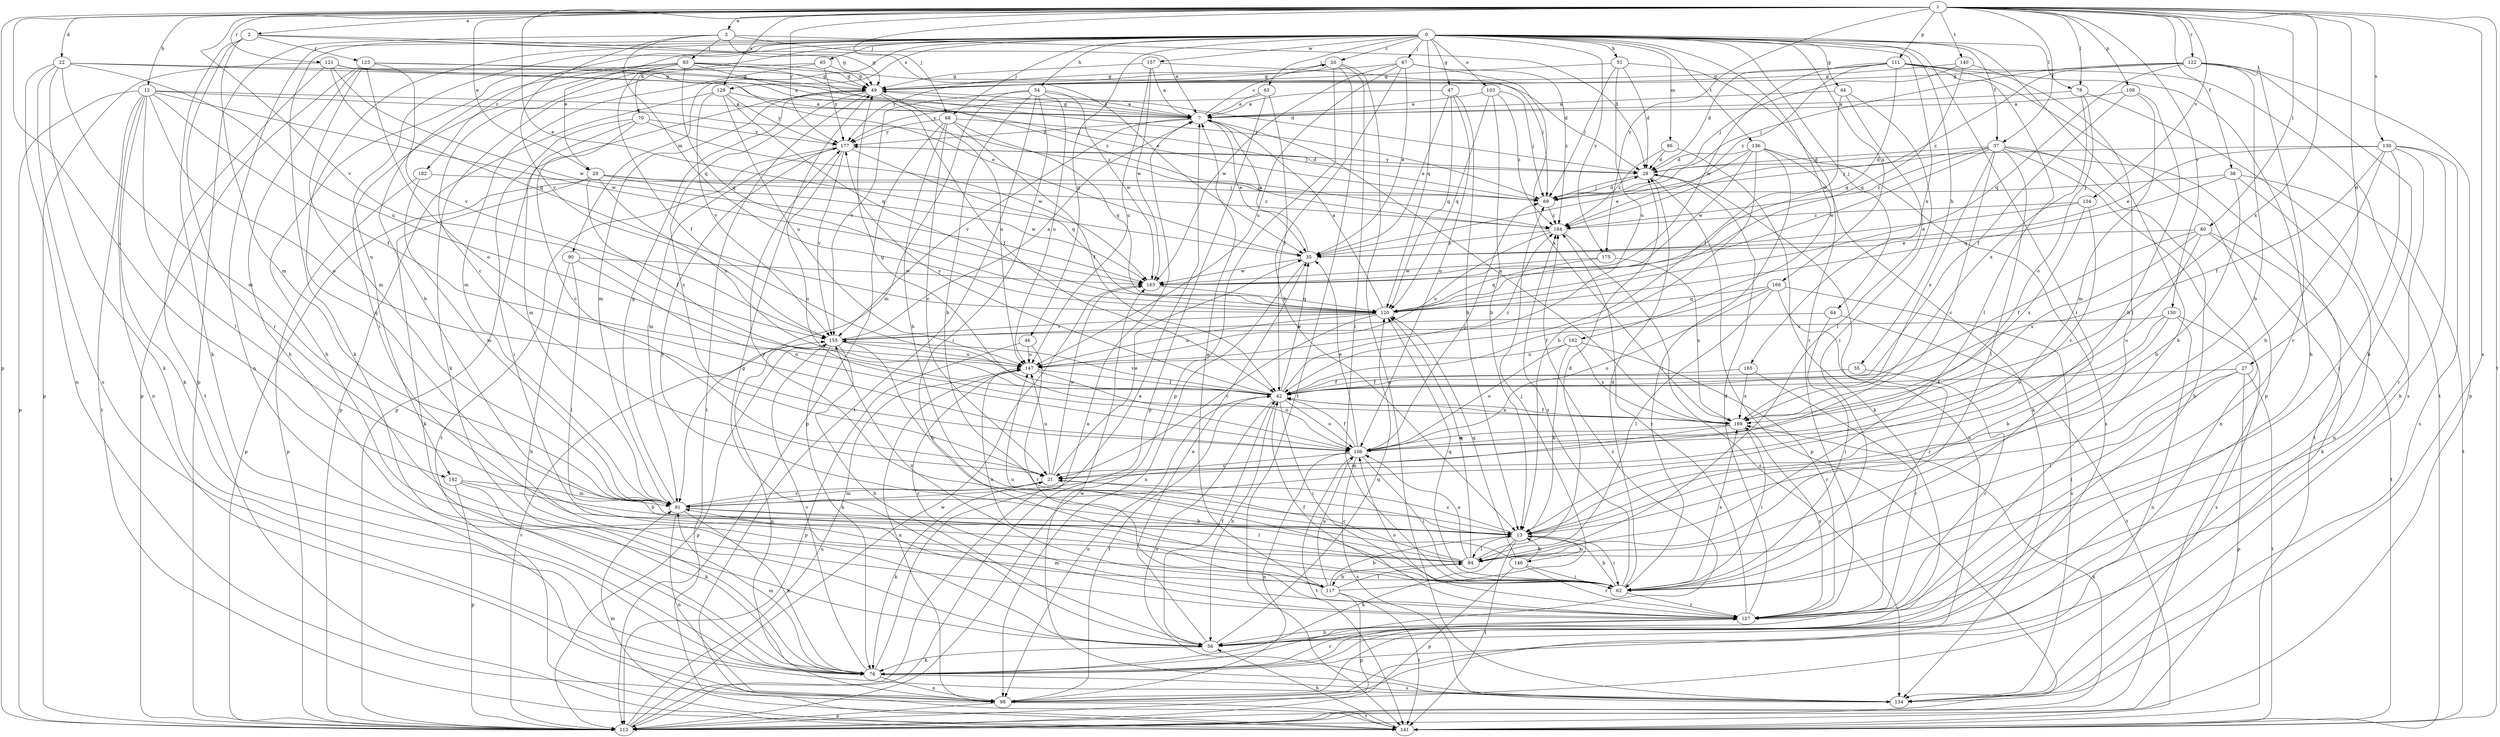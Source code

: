 strict digraph  {
0;
1;
2;
3;
7;
12;
13;
20;
21;
22;
27;
28;
29;
35;
37;
38;
42;
44;
46;
47;
49;
51;
54;
55;
56;
62;
63;
64;
65;
67;
68;
69;
70;
76;
78;
80;
83;
84;
86;
90;
91;
98;
103;
106;
108;
111;
113;
117;
120;
121;
122;
123;
127;
129;
130;
134;
136;
140;
141;
142;
146;
147;
150;
154;
155;
157;
162;
163;
165;
166;
169;
175;
177;
182;
184;
0 -> 20  [label=c];
0 -> 29  [label=e];
0 -> 37  [label=f];
0 -> 44  [label=g];
0 -> 46  [label=g];
0 -> 47  [label=g];
0 -> 51  [label=h];
0 -> 54  [label=h];
0 -> 55  [label=h];
0 -> 56  [label=h];
0 -> 62  [label=i];
0 -> 63  [label=j];
0 -> 64  [label=j];
0 -> 65  [label=j];
0 -> 67  [label=j];
0 -> 68  [label=j];
0 -> 70  [label=k];
0 -> 76  [label=k];
0 -> 78  [label=l];
0 -> 86  [label=m];
0 -> 90  [label=m];
0 -> 98  [label=n];
0 -> 103  [label=o];
0 -> 117  [label=q];
0 -> 120  [label=q];
0 -> 129  [label=s];
0 -> 136  [label=t];
0 -> 142  [label=u];
0 -> 157  [label=w];
0 -> 162  [label=w];
0 -> 165  [label=x];
0 -> 166  [label=x];
0 -> 175  [label=y];
0 -> 182  [label=z];
1 -> 2  [label=a];
1 -> 3  [label=a];
1 -> 12  [label=b];
1 -> 22  [label=d];
1 -> 27  [label=d];
1 -> 29  [label=e];
1 -> 35  [label=e];
1 -> 37  [label=f];
1 -> 38  [label=f];
1 -> 68  [label=j];
1 -> 78  [label=l];
1 -> 80  [label=l];
1 -> 108  [label=p];
1 -> 111  [label=p];
1 -> 113  [label=p];
1 -> 121  [label=r];
1 -> 122  [label=r];
1 -> 129  [label=s];
1 -> 130  [label=s];
1 -> 134  [label=s];
1 -> 140  [label=t];
1 -> 141  [label=t];
1 -> 142  [label=u];
1 -> 150  [label=v];
1 -> 154  [label=v];
1 -> 155  [label=v];
1 -> 169  [label=x];
1 -> 175  [label=y];
1 -> 177  [label=y];
2 -> 35  [label=e];
2 -> 49  [label=g];
2 -> 76  [label=k];
2 -> 91  [label=m];
2 -> 123  [label=r];
2 -> 127  [label=r];
3 -> 7  [label=a];
3 -> 28  [label=d];
3 -> 49  [label=g];
3 -> 83  [label=l];
3 -> 113  [label=p];
3 -> 120  [label=q];
3 -> 155  [label=v];
7 -> 20  [label=c];
7 -> 35  [label=e];
7 -> 49  [label=g];
7 -> 155  [label=v];
7 -> 177  [label=y];
12 -> 7  [label=a];
12 -> 42  [label=f];
12 -> 76  [label=k];
12 -> 84  [label=l];
12 -> 98  [label=n];
12 -> 106  [label=o];
12 -> 113  [label=p];
12 -> 141  [label=t];
12 -> 163  [label=w];
12 -> 184  [label=z];
13 -> 21  [label=c];
13 -> 62  [label=i];
13 -> 76  [label=k];
13 -> 84  [label=l];
13 -> 141  [label=t];
13 -> 146  [label=u];
20 -> 49  [label=g];
20 -> 62  [label=i];
20 -> 113  [label=p];
20 -> 134  [label=s];
20 -> 141  [label=t];
20 -> 177  [label=y];
21 -> 35  [label=e];
21 -> 76  [label=k];
21 -> 91  [label=m];
21 -> 147  [label=u];
21 -> 163  [label=w];
22 -> 49  [label=g];
22 -> 69  [label=j];
22 -> 76  [label=k];
22 -> 91  [label=m];
22 -> 98  [label=n];
22 -> 134  [label=s];
22 -> 147  [label=u];
27 -> 42  [label=f];
27 -> 62  [label=i];
27 -> 84  [label=l];
27 -> 113  [label=p];
27 -> 141  [label=t];
28 -> 69  [label=j];
28 -> 98  [label=n];
28 -> 113  [label=p];
28 -> 177  [label=y];
29 -> 42  [label=f];
29 -> 69  [label=j];
29 -> 76  [label=k];
29 -> 113  [label=p];
29 -> 147  [label=u];
29 -> 163  [label=w];
29 -> 184  [label=z];
35 -> 7  [label=a];
35 -> 98  [label=n];
35 -> 163  [label=w];
37 -> 21  [label=c];
37 -> 28  [label=d];
37 -> 56  [label=h];
37 -> 69  [label=j];
37 -> 84  [label=l];
37 -> 98  [label=n];
37 -> 141  [label=t];
37 -> 163  [label=w];
37 -> 169  [label=x];
37 -> 184  [label=z];
38 -> 13  [label=b];
38 -> 69  [label=j];
38 -> 98  [label=n];
38 -> 120  [label=q];
38 -> 141  [label=t];
42 -> 35  [label=e];
42 -> 56  [label=h];
42 -> 62  [label=i];
42 -> 98  [label=n];
42 -> 106  [label=o];
42 -> 134  [label=s];
42 -> 155  [label=v];
42 -> 169  [label=x];
42 -> 177  [label=y];
42 -> 184  [label=z];
44 -> 7  [label=a];
44 -> 42  [label=f];
44 -> 62  [label=i];
44 -> 84  [label=l];
46 -> 113  [label=p];
46 -> 127  [label=r];
46 -> 147  [label=u];
47 -> 7  [label=a];
47 -> 13  [label=b];
47 -> 35  [label=e];
47 -> 106  [label=o];
47 -> 120  [label=q];
49 -> 7  [label=a];
49 -> 21  [label=c];
49 -> 42  [label=f];
49 -> 91  [label=m];
49 -> 113  [label=p];
49 -> 141  [label=t];
49 -> 147  [label=u];
51 -> 28  [label=d];
51 -> 49  [label=g];
51 -> 69  [label=j];
51 -> 127  [label=r];
51 -> 147  [label=u];
54 -> 7  [label=a];
54 -> 13  [label=b];
54 -> 62  [label=i];
54 -> 91  [label=m];
54 -> 141  [label=t];
54 -> 147  [label=u];
54 -> 155  [label=v];
54 -> 163  [label=w];
55 -> 42  [label=f];
55 -> 127  [label=r];
56 -> 35  [label=e];
56 -> 42  [label=f];
56 -> 49  [label=g];
56 -> 76  [label=k];
56 -> 120  [label=q];
62 -> 13  [label=b];
62 -> 28  [label=d];
62 -> 120  [label=q];
62 -> 127  [label=r];
62 -> 147  [label=u];
62 -> 169  [label=x];
62 -> 184  [label=z];
63 -> 7  [label=a];
63 -> 42  [label=f];
63 -> 113  [label=p];
63 -> 177  [label=y];
64 -> 62  [label=i];
64 -> 141  [label=t];
64 -> 155  [label=v];
65 -> 49  [label=g];
65 -> 76  [label=k];
65 -> 91  [label=m];
65 -> 177  [label=y];
67 -> 13  [label=b];
67 -> 35  [label=e];
67 -> 49  [label=g];
67 -> 147  [label=u];
67 -> 163  [label=w];
67 -> 169  [label=x];
67 -> 184  [label=z];
68 -> 13  [label=b];
68 -> 21  [label=c];
68 -> 42  [label=f];
68 -> 69  [label=j];
68 -> 113  [label=p];
68 -> 120  [label=q];
68 -> 177  [label=y];
69 -> 28  [label=d];
69 -> 184  [label=z];
70 -> 21  [label=c];
70 -> 62  [label=i];
70 -> 91  [label=m];
70 -> 163  [label=w];
70 -> 177  [label=y];
76 -> 7  [label=a];
76 -> 91  [label=m];
76 -> 98  [label=n];
76 -> 127  [label=r];
76 -> 134  [label=s];
76 -> 155  [label=v];
76 -> 184  [label=z];
78 -> 7  [label=a];
78 -> 106  [label=o];
78 -> 134  [label=s];
78 -> 169  [label=x];
80 -> 35  [label=e];
80 -> 42  [label=f];
80 -> 76  [label=k];
80 -> 106  [label=o];
80 -> 141  [label=t];
80 -> 169  [label=x];
83 -> 13  [label=b];
83 -> 21  [label=c];
83 -> 28  [label=d];
83 -> 42  [label=f];
83 -> 49  [label=g];
83 -> 56  [label=h];
83 -> 62  [label=i];
83 -> 69  [label=j];
83 -> 120  [label=q];
83 -> 184  [label=z];
84 -> 21  [label=c];
84 -> 28  [label=d];
84 -> 106  [label=o];
84 -> 120  [label=q];
84 -> 177  [label=y];
84 -> 117  [label=h];
86 -> 28  [label=d];
86 -> 76  [label=k];
86 -> 184  [label=z];
90 -> 56  [label=h];
90 -> 84  [label=l];
90 -> 106  [label=o];
90 -> 163  [label=w];
91 -> 13  [label=b];
91 -> 21  [label=c];
91 -> 49  [label=g];
91 -> 76  [label=k];
91 -> 84  [label=l];
91 -> 98  [label=n];
98 -> 42  [label=f];
98 -> 113  [label=p];
98 -> 141  [label=t];
103 -> 7  [label=a];
103 -> 13  [label=b];
103 -> 69  [label=j];
103 -> 120  [label=q];
103 -> 184  [label=z];
106 -> 21  [label=c];
106 -> 35  [label=e];
106 -> 42  [label=f];
106 -> 62  [label=i];
106 -> 69  [label=j];
106 -> 98  [label=n];
106 -> 134  [label=s];
106 -> 141  [label=t];
108 -> 7  [label=a];
108 -> 13  [label=b];
108 -> 42  [label=f];
108 -> 91  [label=m];
111 -> 28  [label=d];
111 -> 49  [label=g];
111 -> 56  [label=h];
111 -> 84  [label=l];
111 -> 113  [label=p];
111 -> 120  [label=q];
111 -> 141  [label=t];
111 -> 163  [label=w];
111 -> 184  [label=z];
113 -> 7  [label=a];
113 -> 147  [label=u];
113 -> 155  [label=v];
113 -> 163  [label=w];
113 -> 169  [label=x];
117 -> 7  [label=a];
117 -> 13  [label=b];
117 -> 69  [label=j];
117 -> 84  [label=l];
117 -> 106  [label=o];
117 -> 113  [label=p];
117 -> 141  [label=t];
117 -> 147  [label=u];
117 -> 155  [label=v];
120 -> 7  [label=a];
120 -> 21  [label=c];
120 -> 147  [label=u];
120 -> 155  [label=v];
121 -> 7  [label=a];
121 -> 35  [label=e];
121 -> 49  [label=g];
121 -> 113  [label=p];
121 -> 120  [label=q];
121 -> 141  [label=t];
121 -> 163  [label=w];
122 -> 13  [label=b];
122 -> 49  [label=g];
122 -> 56  [label=h];
122 -> 69  [label=j];
122 -> 113  [label=p];
122 -> 120  [label=q];
122 -> 127  [label=r];
122 -> 184  [label=z];
123 -> 28  [label=d];
123 -> 49  [label=g];
123 -> 56  [label=h];
123 -> 91  [label=m];
123 -> 106  [label=o];
123 -> 113  [label=p];
123 -> 155  [label=v];
127 -> 28  [label=d];
127 -> 42  [label=f];
127 -> 56  [label=h];
127 -> 91  [label=m];
127 -> 106  [label=o];
127 -> 169  [label=x];
127 -> 184  [label=z];
129 -> 7  [label=a];
129 -> 113  [label=p];
129 -> 120  [label=q];
129 -> 147  [label=u];
129 -> 155  [label=v];
129 -> 177  [label=y];
130 -> 13  [label=b];
130 -> 28  [label=d];
130 -> 35  [label=e];
130 -> 42  [label=f];
130 -> 56  [label=h];
130 -> 62  [label=i];
130 -> 127  [label=r];
130 -> 134  [label=s];
134 -> 163  [label=w];
136 -> 13  [label=b];
136 -> 28  [label=d];
136 -> 35  [label=e];
136 -> 62  [label=i];
136 -> 76  [label=k];
136 -> 134  [label=s];
136 -> 163  [label=w];
140 -> 49  [label=g];
140 -> 69  [label=j];
140 -> 84  [label=l];
140 -> 120  [label=q];
141 -> 56  [label=h];
141 -> 91  [label=m];
142 -> 13  [label=b];
142 -> 76  [label=k];
142 -> 91  [label=m];
142 -> 113  [label=p];
146 -> 13  [label=b];
146 -> 62  [label=i];
146 -> 113  [label=p];
146 -> 120  [label=q];
146 -> 127  [label=r];
146 -> 177  [label=y];
147 -> 42  [label=f];
147 -> 98  [label=n];
147 -> 106  [label=o];
147 -> 127  [label=r];
150 -> 13  [label=b];
150 -> 98  [label=n];
150 -> 106  [label=o];
150 -> 134  [label=s];
150 -> 155  [label=v];
154 -> 21  [label=c];
154 -> 35  [label=e];
154 -> 169  [label=x];
154 -> 184  [label=z];
155 -> 7  [label=a];
155 -> 13  [label=b];
155 -> 56  [label=h];
155 -> 76  [label=k];
155 -> 98  [label=n];
155 -> 113  [label=p];
155 -> 147  [label=u];
157 -> 7  [label=a];
157 -> 49  [label=g];
157 -> 69  [label=j];
157 -> 147  [label=u];
157 -> 163  [label=w];
162 -> 13  [label=b];
162 -> 106  [label=o];
162 -> 127  [label=r];
162 -> 147  [label=u];
162 -> 169  [label=x];
163 -> 120  [label=q];
165 -> 42  [label=f];
165 -> 127  [label=r];
165 -> 169  [label=x];
166 -> 42  [label=f];
166 -> 84  [label=l];
166 -> 106  [label=o];
166 -> 120  [label=q];
166 -> 127  [label=r];
166 -> 134  [label=s];
169 -> 7  [label=a];
169 -> 42  [label=f];
169 -> 49  [label=g];
169 -> 62  [label=i];
169 -> 91  [label=m];
169 -> 106  [label=o];
175 -> 120  [label=q];
175 -> 163  [label=w];
175 -> 169  [label=x];
177 -> 28  [label=d];
177 -> 91  [label=m];
177 -> 106  [label=o];
177 -> 120  [label=q];
177 -> 141  [label=t];
177 -> 155  [label=v];
182 -> 69  [label=j];
182 -> 91  [label=m];
182 -> 113  [label=p];
184 -> 35  [label=e];
184 -> 134  [label=s];
184 -> 147  [label=u];
}
